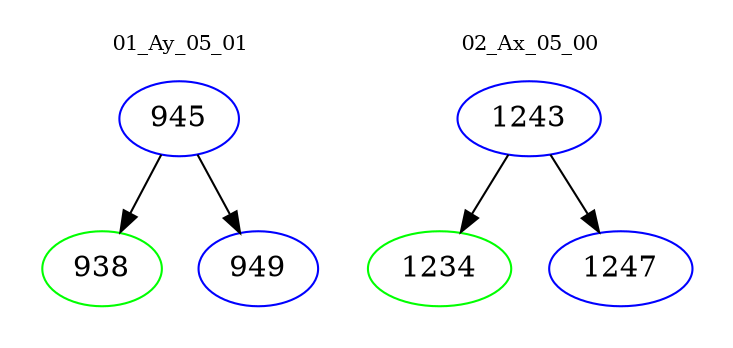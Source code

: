 digraph{
subgraph cluster_0 {
color = white
label = "01_Ay_05_01";
fontsize=10;
T0_945 [label="945", color="blue"]
T0_945 -> T0_938 [color="black"]
T0_938 [label="938", color="green"]
T0_945 -> T0_949 [color="black"]
T0_949 [label="949", color="blue"]
}
subgraph cluster_1 {
color = white
label = "02_Ax_05_00";
fontsize=10;
T1_1243 [label="1243", color="blue"]
T1_1243 -> T1_1234 [color="black"]
T1_1234 [label="1234", color="green"]
T1_1243 -> T1_1247 [color="black"]
T1_1247 [label="1247", color="blue"]
}
}
